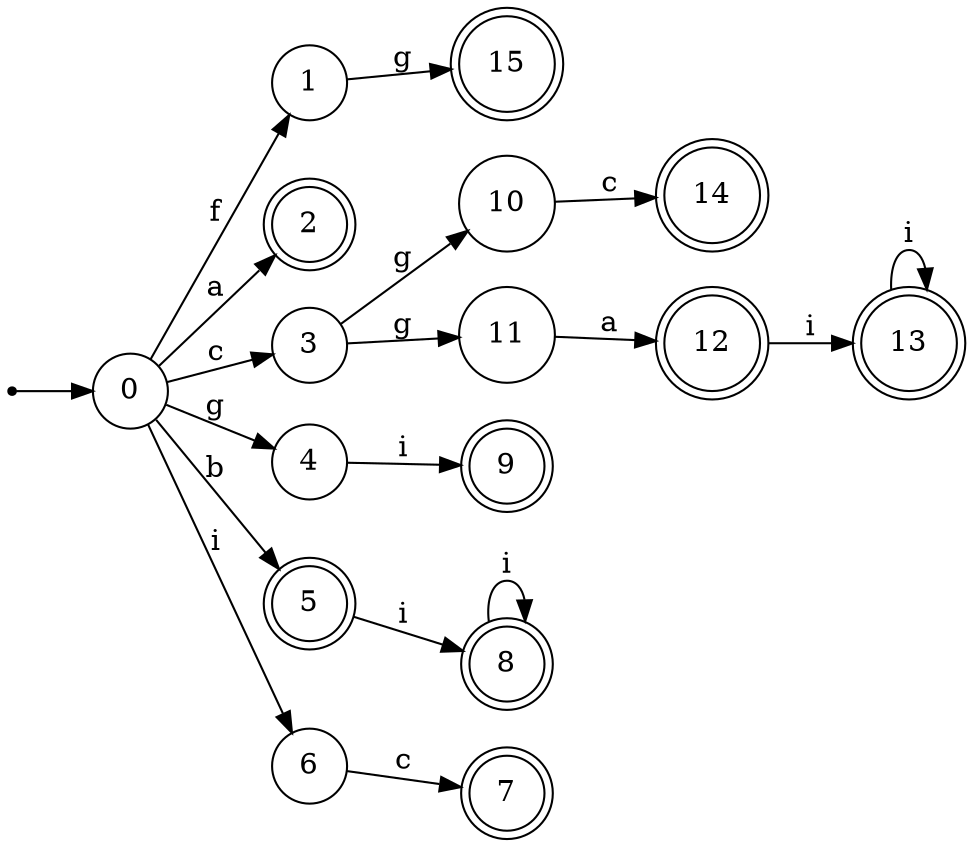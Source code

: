 digraph finite_state_machine {
rankdir=LR;
size="20,20";
node [shape = point]; "dummy0"
node [shape = circle]; "0";
"dummy0" -> "0";
node [shape = circle]; "1";
node [shape = doublecircle]; "2";node [shape = circle]; "3";
node [shape = circle]; "4";
node [shape = doublecircle]; "5";node [shape = circle]; "6";
node [shape = doublecircle]; "7";node [shape = doublecircle]; "8";node [shape = doublecircle]; "9";node [shape = circle]; "10";
node [shape = circle]; "11";
node [shape = doublecircle]; "12";node [shape = doublecircle]; "13";node [shape = doublecircle]; "14";node [shape = doublecircle]; "15";"0" -> "1" [label = "f"];
 "0" -> "2" [label = "a"];
 "0" -> "3" [label = "c"];
 "0" -> "4" [label = "g"];
 "0" -> "5" [label = "b"];
 "0" -> "6" [label = "i"];
 "6" -> "7" [label = "c"];
 "5" -> "8" [label = "i"];
 "8" -> "8" [label = "i"];
 "4" -> "9" [label = "i"];
 "3" -> "10" [label = "g"];
 "3" -> "11" [label = "g"];
 "11" -> "12" [label = "a"];
 "12" -> "13" [label = "i"];
 "13" -> "13" [label = "i"];
 "10" -> "14" [label = "c"];
 "1" -> "15" [label = "g"];
 }
